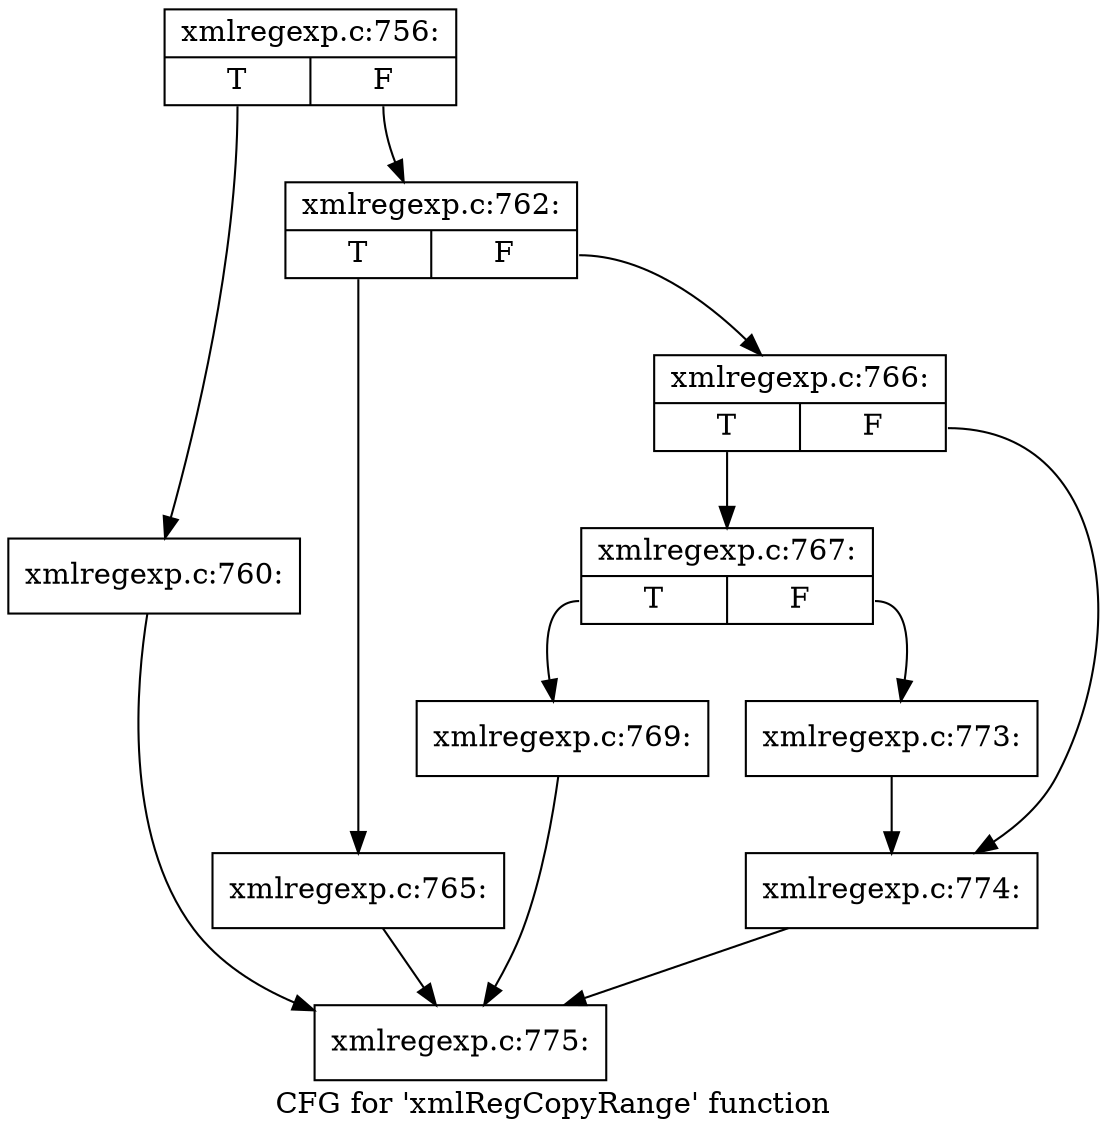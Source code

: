 digraph "CFG for 'xmlRegCopyRange' function" {
	label="CFG for 'xmlRegCopyRange' function";

	Node0x44a6d40 [shape=record,label="{xmlregexp.c:756:|{<s0>T|<s1>F}}"];
	Node0x44a6d40:s0 -> Node0x44a7090;
	Node0x44a6d40:s1 -> Node0x44adaf0;
	Node0x44a7090 [shape=record,label="{xmlregexp.c:760:}"];
	Node0x44a7090 -> Node0x44a7120;
	Node0x44adaf0 [shape=record,label="{xmlregexp.c:762:|{<s0>T|<s1>F}}"];
	Node0x44adaf0:s0 -> Node0x44ae850;
	Node0x44adaf0:s1 -> Node0x44ae8a0;
	Node0x44ae850 [shape=record,label="{xmlregexp.c:765:}"];
	Node0x44ae850 -> Node0x44a7120;
	Node0x44ae8a0 [shape=record,label="{xmlregexp.c:766:|{<s0>T|<s1>F}}"];
	Node0x44ae8a0:s0 -> Node0x44aed00;
	Node0x44ae8a0:s1 -> Node0x44aed50;
	Node0x44aed00 [shape=record,label="{xmlregexp.c:767:|{<s0>T|<s1>F}}"];
	Node0x44aed00:s0 -> Node0x44af670;
	Node0x44aed00:s1 -> Node0x44af6c0;
	Node0x44af670 [shape=record,label="{xmlregexp.c:769:}"];
	Node0x44af670 -> Node0x44a7120;
	Node0x44af6c0 [shape=record,label="{xmlregexp.c:773:}"];
	Node0x44af6c0 -> Node0x44aed50;
	Node0x44aed50 [shape=record,label="{xmlregexp.c:774:}"];
	Node0x44aed50 -> Node0x44a7120;
	Node0x44a7120 [shape=record,label="{xmlregexp.c:775:}"];
}
